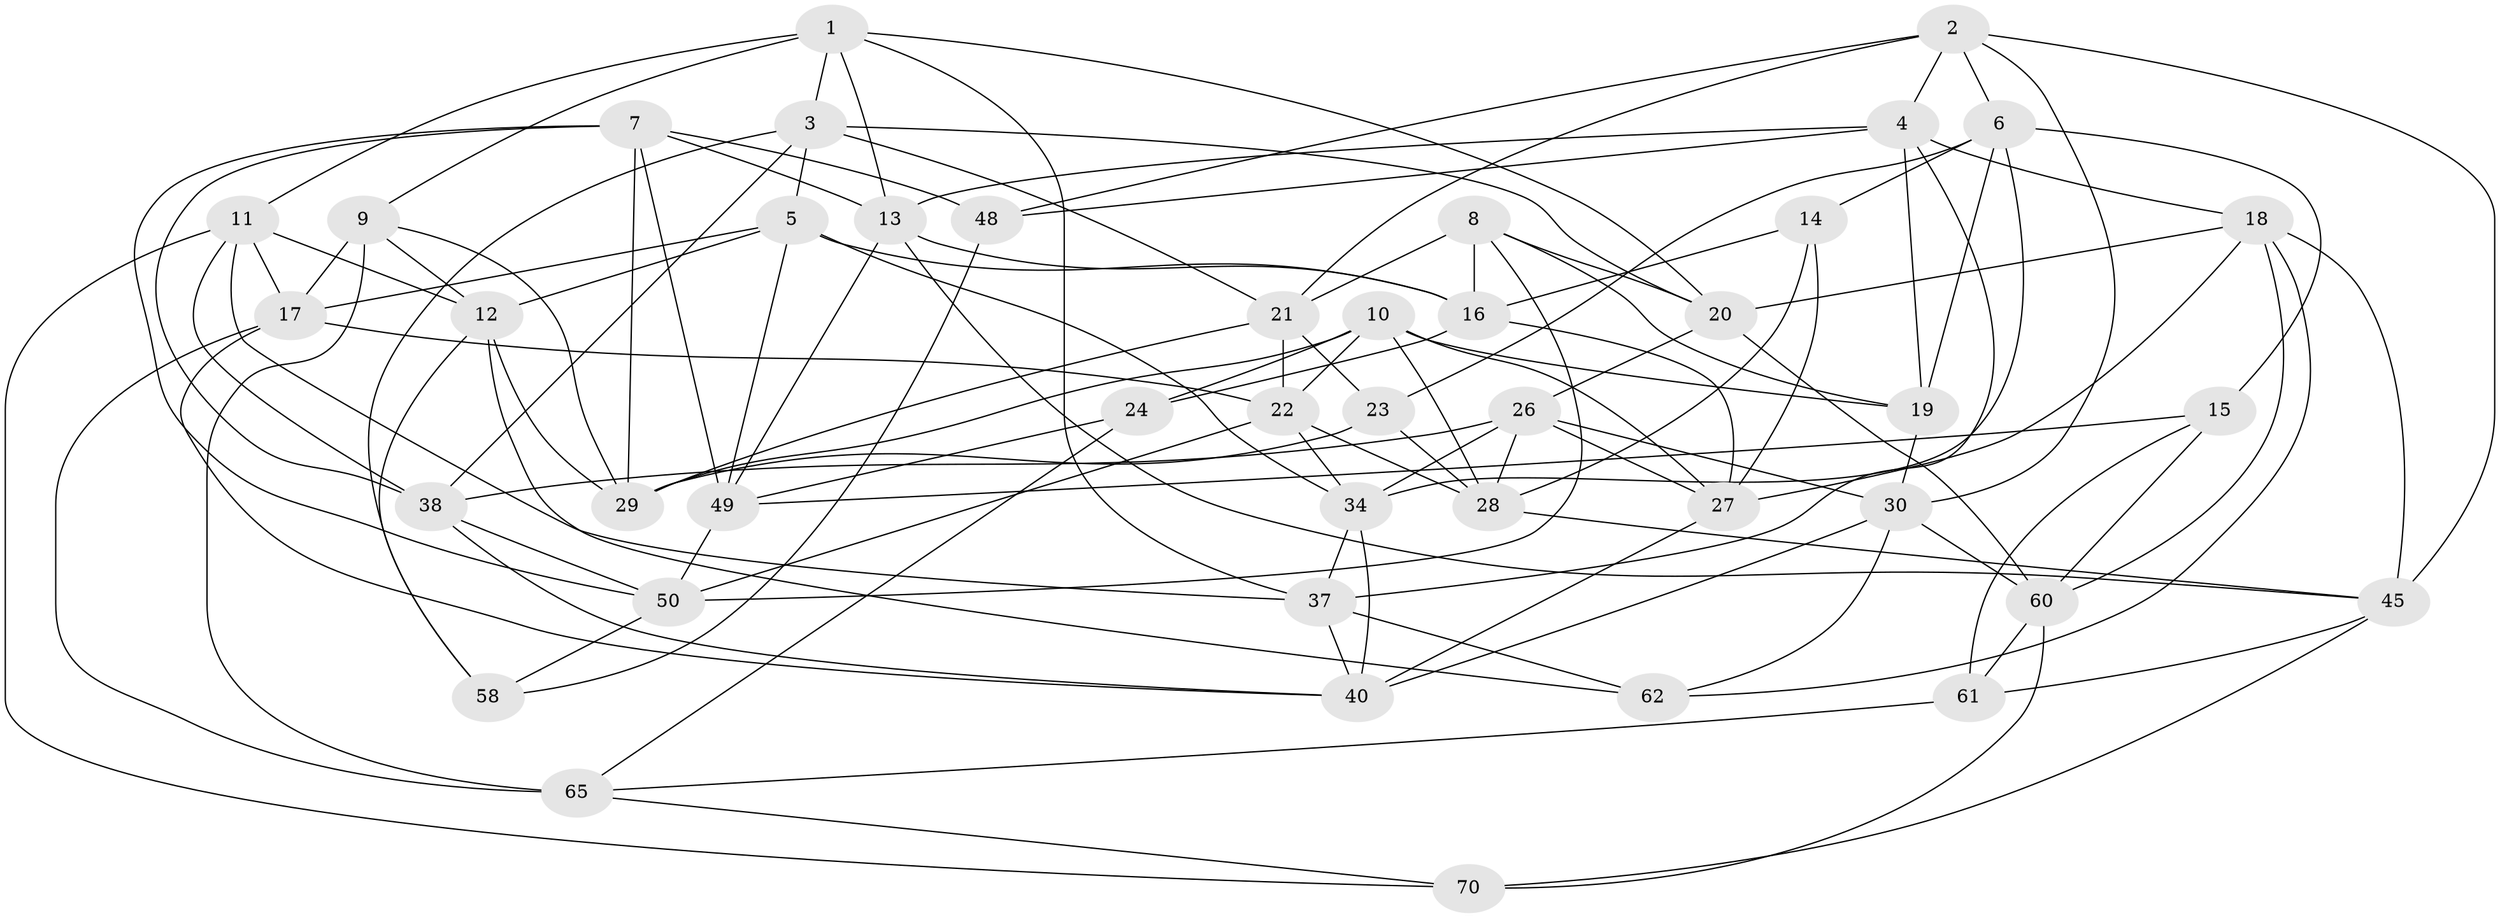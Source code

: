 // original degree distribution, {4: 1.0}
// Generated by graph-tools (version 1.1) at 2025/42/03/06/25 10:42:25]
// undirected, 43 vertices, 118 edges
graph export_dot {
graph [start="1"]
  node [color=gray90,style=filled];
  1 [super="+69"];
  2 [super="+35"];
  3 [super="+52"];
  4 [super="+74"];
  5 [super="+25"];
  6 [super="+41"];
  7 [super="+51"];
  8 [super="+73"];
  9 [super="+64"];
  10 [super="+33"];
  11 [super="+47"];
  12 [super="+75"];
  13 [super="+39"];
  14;
  15;
  16 [super="+44"];
  17 [super="+46"];
  18 [super="+32"];
  19 [super="+55"];
  20 [super="+72"];
  21 [super="+43"];
  22 [super="+71"];
  23;
  24;
  26 [super="+36"];
  27 [super="+42"];
  28 [super="+76"];
  29 [super="+59"];
  30 [super="+31"];
  34 [super="+68"];
  37 [super="+54"];
  38 [super="+53"];
  40 [super="+56"];
  45 [super="+67"];
  48;
  49 [super="+57"];
  50 [super="+63"];
  58;
  60 [super="+66"];
  61;
  62;
  65 [super="+77"];
  70;
  1 -- 13;
  1 -- 20;
  1 -- 3;
  1 -- 11;
  1 -- 9;
  1 -- 37;
  2 -- 45;
  2 -- 48;
  2 -- 21;
  2 -- 30;
  2 -- 4;
  2 -- 6;
  3 -- 38;
  3 -- 5;
  3 -- 58;
  3 -- 20;
  3 -- 21;
  4 -- 18;
  4 -- 48;
  4 -- 13;
  4 -- 37;
  4 -- 19;
  5 -- 12;
  5 -- 16;
  5 -- 17;
  5 -- 49;
  5 -- 34;
  6 -- 34;
  6 -- 19;
  6 -- 15;
  6 -- 23;
  6 -- 14;
  7 -- 48;
  7 -- 38;
  7 -- 49;
  7 -- 50;
  7 -- 13;
  7 -- 29;
  8 -- 19 [weight=2];
  8 -- 50;
  8 -- 20;
  8 -- 16;
  8 -- 21;
  9 -- 17;
  9 -- 29;
  9 -- 65 [weight=2];
  9 -- 12;
  10 -- 19;
  10 -- 28;
  10 -- 27;
  10 -- 24;
  10 -- 29;
  10 -- 22;
  11 -- 70;
  11 -- 12;
  11 -- 38;
  11 -- 17;
  11 -- 37;
  12 -- 58;
  12 -- 62;
  12 -- 29;
  13 -- 16;
  13 -- 45;
  13 -- 49;
  14 -- 16;
  14 -- 27;
  14 -- 28;
  15 -- 49;
  15 -- 61;
  15 -- 60;
  16 -- 24;
  16 -- 27;
  17 -- 22;
  17 -- 65;
  17 -- 40;
  18 -- 45;
  18 -- 27;
  18 -- 60;
  18 -- 62;
  18 -- 20;
  19 -- 30;
  20 -- 26;
  20 -- 60;
  21 -- 23;
  21 -- 22;
  21 -- 29;
  22 -- 34;
  22 -- 50;
  22 -- 28;
  23 -- 28;
  23 -- 29;
  24 -- 49;
  24 -- 65;
  26 -- 27;
  26 -- 34;
  26 -- 30;
  26 -- 28;
  26 -- 38;
  27 -- 40;
  28 -- 45;
  30 -- 40;
  30 -- 62;
  30 -- 60;
  34 -- 40;
  34 -- 37;
  37 -- 62;
  37 -- 40;
  38 -- 40;
  38 -- 50;
  45 -- 70;
  45 -- 61;
  48 -- 58;
  49 -- 50;
  50 -- 58;
  60 -- 61;
  60 -- 70;
  61 -- 65;
  65 -- 70;
}
